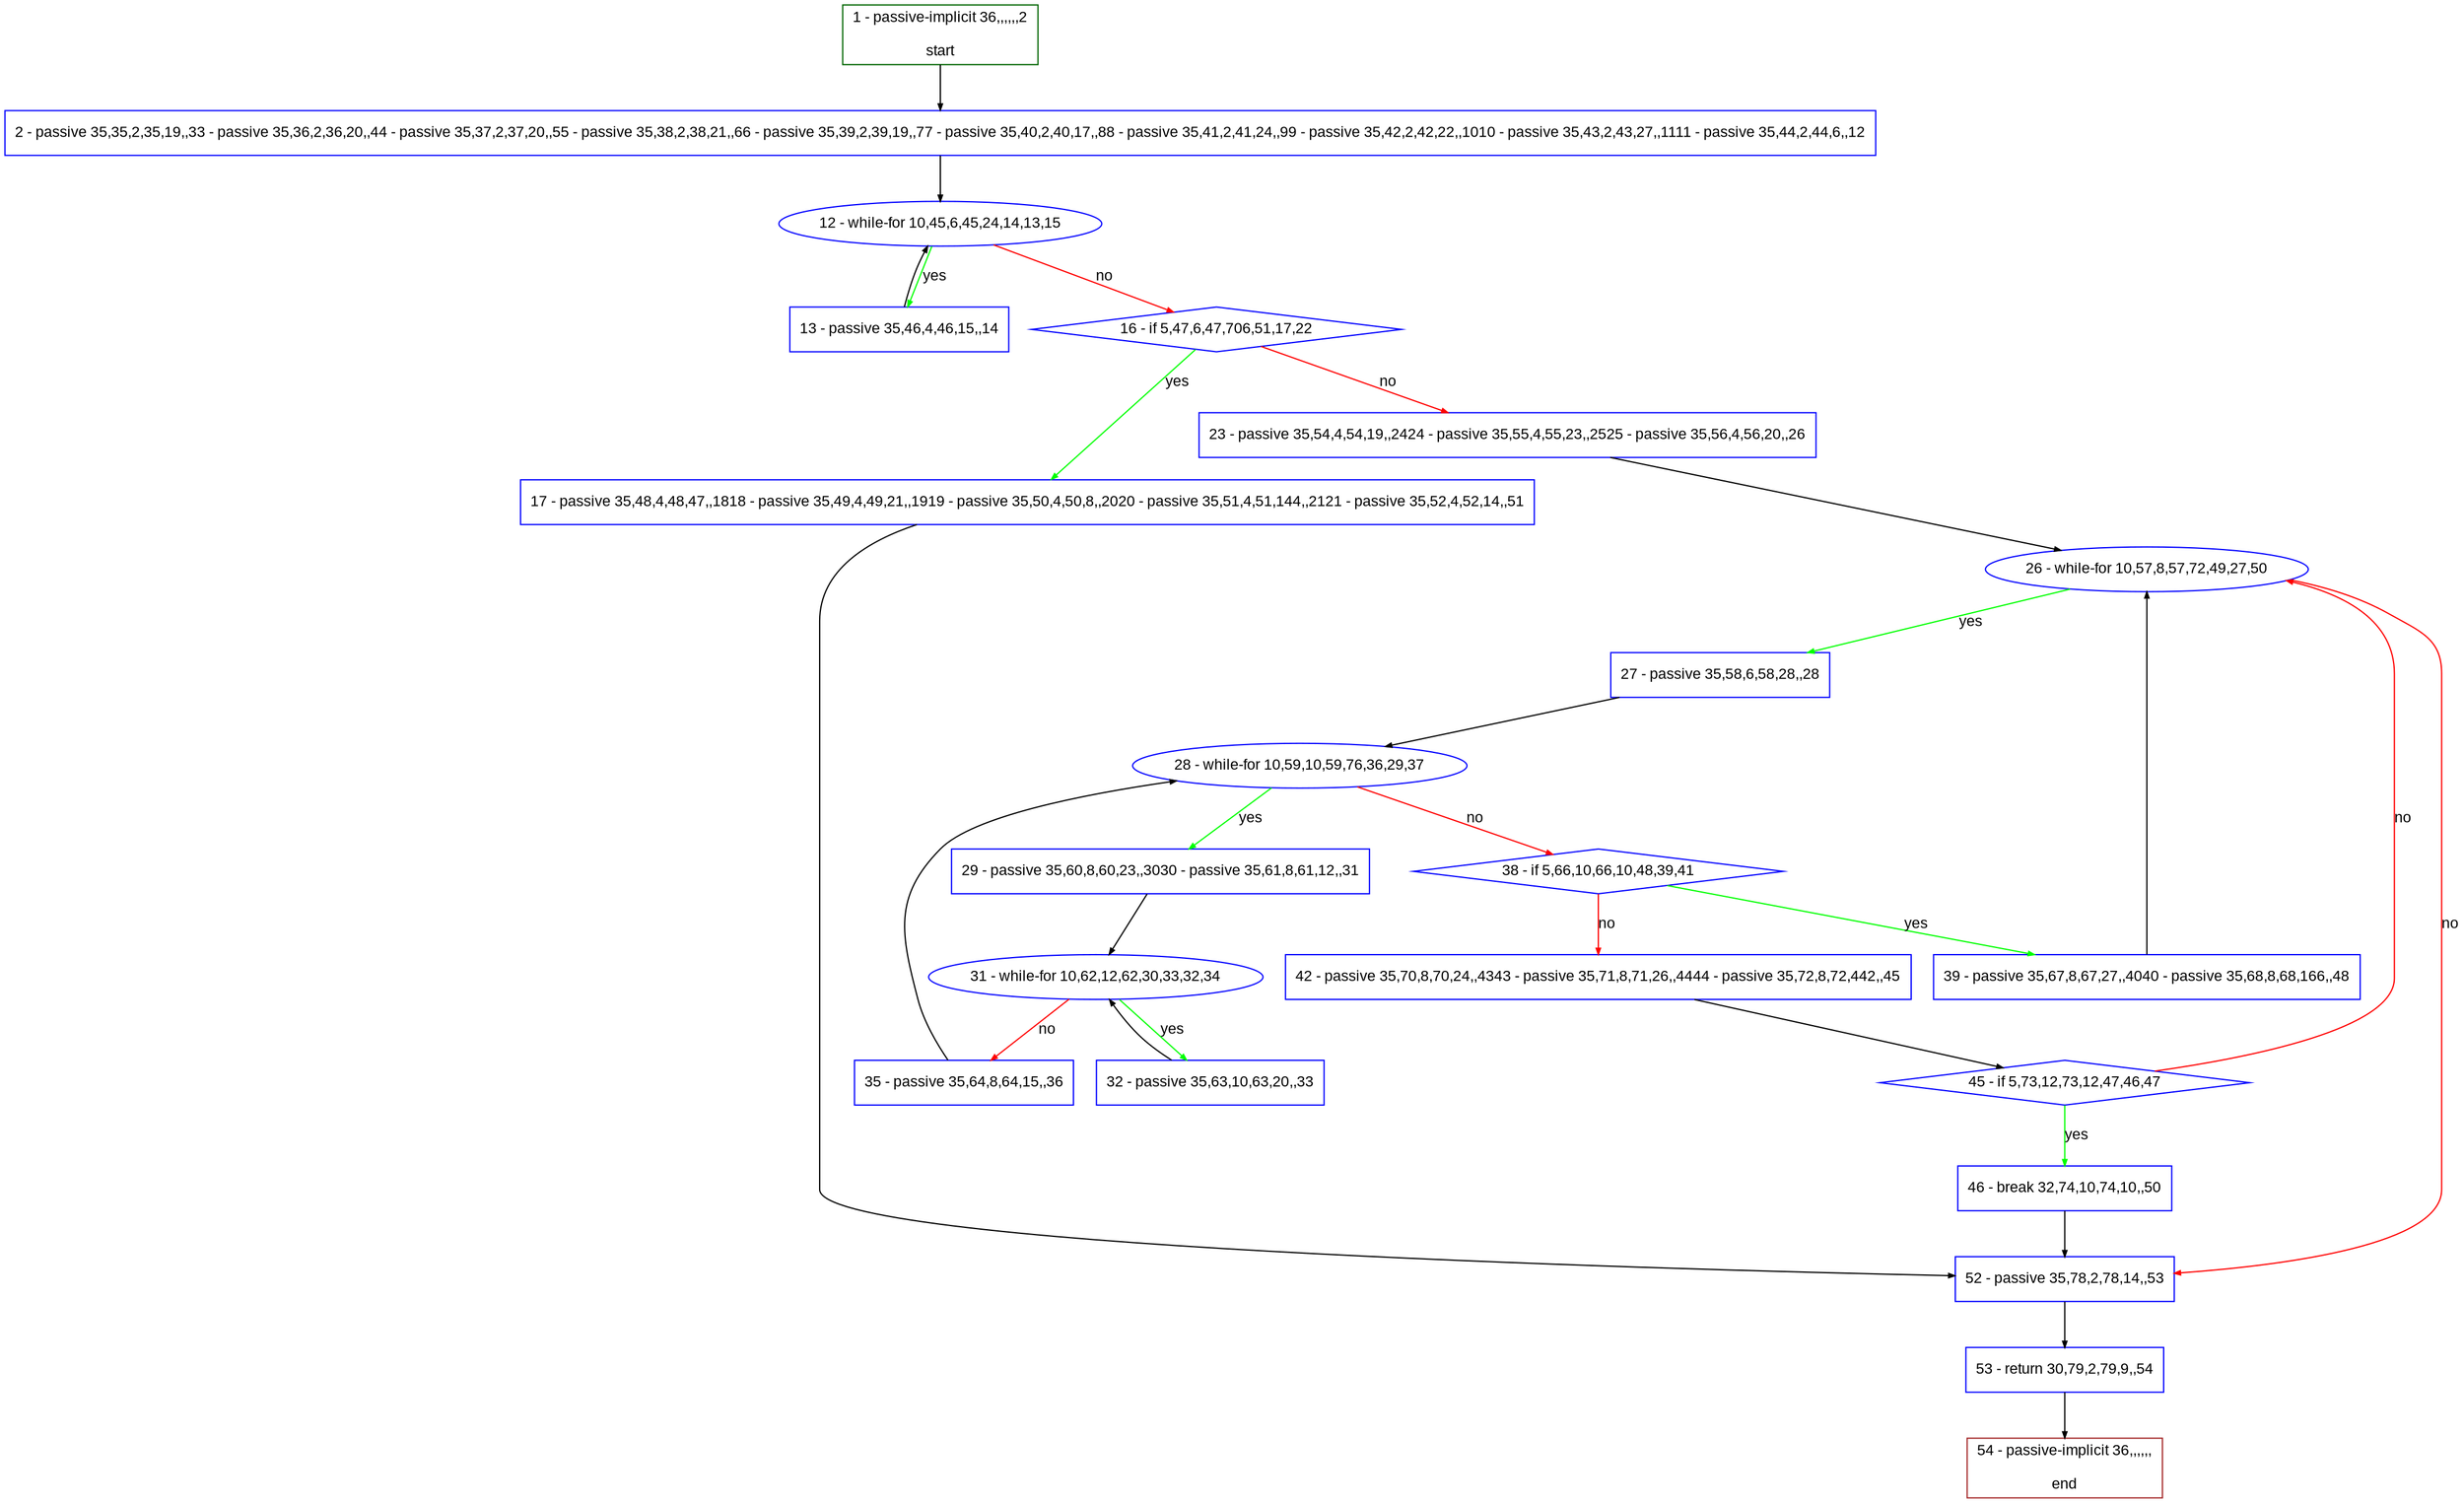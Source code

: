 digraph "" {
  graph [pack="true", label="", fontsize="12", packmode="clust", fontname="Arial", fillcolor="#FFFFCC", bgcolor="white", style="rounded,filled", compound="true"];
  node [node_initialized="no", label="", color="grey", fontsize="12", fillcolor="white", fontname="Arial", style="filled", shape="rectangle", compound="true", fixedsize="false"];
  edge [fontcolor="black", arrowhead="normal", arrowtail="none", arrowsize="0.5", ltail="", label="", color="black", fontsize="12", lhead="", fontname="Arial", dir="forward", compound="true"];
  __N1 [label="2 - passive 35,35,2,35,19,,33 - passive 35,36,2,36,20,,44 - passive 35,37,2,37,20,,55 - passive 35,38,2,38,21,,66 - passive 35,39,2,39,19,,77 - passive 35,40,2,40,17,,88 - passive 35,41,2,41,24,,99 - passive 35,42,2,42,22,,1010 - passive 35,43,2,43,27,,1111 - passive 35,44,2,44,6,,12", color="#0000ff", fillcolor="#ffffff", style="filled", shape="box"];
  __N2 [label="1 - passive-implicit 36,,,,,,2\n\nstart", color="#006400", fillcolor="#ffffff", style="filled", shape="box"];
  __N3 [label="12 - while-for 10,45,6,45,24,14,13,15", color="#0000ff", fillcolor="#ffffff", style="filled", shape="oval"];
  __N4 [label="13 - passive 35,46,4,46,15,,14", color="#0000ff", fillcolor="#ffffff", style="filled", shape="box"];
  __N5 [label="16 - if 5,47,6,47,706,51,17,22", color="#0000ff", fillcolor="#ffffff", style="filled", shape="diamond"];
  __N6 [label="17 - passive 35,48,4,48,47,,1818 - passive 35,49,4,49,21,,1919 - passive 35,50,4,50,8,,2020 - passive 35,51,4,51,144,,2121 - passive 35,52,4,52,14,,51", color="#0000ff", fillcolor="#ffffff", style="filled", shape="box"];
  __N7 [label="23 - passive 35,54,4,54,19,,2424 - passive 35,55,4,55,23,,2525 - passive 35,56,4,56,20,,26", color="#0000ff", fillcolor="#ffffff", style="filled", shape="box"];
  __N8 [label="52 - passive 35,78,2,78,14,,53", color="#0000ff", fillcolor="#ffffff", style="filled", shape="box"];
  __N9 [label="26 - while-for 10,57,8,57,72,49,27,50", color="#0000ff", fillcolor="#ffffff", style="filled", shape="oval"];
  __N10 [label="27 - passive 35,58,6,58,28,,28", color="#0000ff", fillcolor="#ffffff", style="filled", shape="box"];
  __N11 [label="28 - while-for 10,59,10,59,76,36,29,37", color="#0000ff", fillcolor="#ffffff", style="filled", shape="oval"];
  __N12 [label="29 - passive 35,60,8,60,23,,3030 - passive 35,61,8,61,12,,31", color="#0000ff", fillcolor="#ffffff", style="filled", shape="box"];
  __N13 [label="38 - if 5,66,10,66,10,48,39,41", color="#0000ff", fillcolor="#ffffff", style="filled", shape="diamond"];
  __N14 [label="31 - while-for 10,62,12,62,30,33,32,34", color="#0000ff", fillcolor="#ffffff", style="filled", shape="oval"];
  __N15 [label="32 - passive 35,63,10,63,20,,33", color="#0000ff", fillcolor="#ffffff", style="filled", shape="box"];
  __N16 [label="35 - passive 35,64,8,64,15,,36", color="#0000ff", fillcolor="#ffffff", style="filled", shape="box"];
  __N17 [label="39 - passive 35,67,8,67,27,,4040 - passive 35,68,8,68,166,,48", color="#0000ff", fillcolor="#ffffff", style="filled", shape="box"];
  __N18 [label="42 - passive 35,70,8,70,24,,4343 - passive 35,71,8,71,26,,4444 - passive 35,72,8,72,442,,45", color="#0000ff", fillcolor="#ffffff", style="filled", shape="box"];
  __N19 [label="45 - if 5,73,12,73,12,47,46,47", color="#0000ff", fillcolor="#ffffff", style="filled", shape="diamond"];
  __N20 [label="46 - break 32,74,10,74,10,,50", color="#0000ff", fillcolor="#ffffff", style="filled", shape="box"];
  __N21 [label="53 - return 30,79,2,79,9,,54", color="#0000ff", fillcolor="#ffffff", style="filled", shape="box"];
  __N22 [label="54 - passive-implicit 36,,,,,,\n\nend", color="#a52a2a", fillcolor="#ffffff", style="filled", shape="box"];
  __N2 -> __N1 [arrowhead="normal", arrowtail="none", color="#000000", label="", dir="forward"];
  __N1 -> __N3 [arrowhead="normal", arrowtail="none", color="#000000", label="", dir="forward"];
  __N3 -> __N4 [arrowhead="normal", arrowtail="none", color="#00ff00", label="yes", dir="forward"];
  __N4 -> __N3 [arrowhead="normal", arrowtail="none", color="#000000", label="", dir="forward"];
  __N3 -> __N5 [arrowhead="normal", arrowtail="none", color="#ff0000", label="no", dir="forward"];
  __N5 -> __N6 [arrowhead="normal", arrowtail="none", color="#00ff00", label="yes", dir="forward"];
  __N5 -> __N7 [arrowhead="normal", arrowtail="none", color="#ff0000", label="no", dir="forward"];
  __N6 -> __N8 [arrowhead="normal", arrowtail="none", color="#000000", label="", dir="forward"];
  __N7 -> __N9 [arrowhead="normal", arrowtail="none", color="#000000", label="", dir="forward"];
  __N9 -> __N10 [arrowhead="normal", arrowtail="none", color="#00ff00", label="yes", dir="forward"];
  __N9 -> __N8 [arrowhead="normal", arrowtail="none", color="#ff0000", label="no", dir="forward"];
  __N10 -> __N11 [arrowhead="normal", arrowtail="none", color="#000000", label="", dir="forward"];
  __N11 -> __N12 [arrowhead="normal", arrowtail="none", color="#00ff00", label="yes", dir="forward"];
  __N11 -> __N13 [arrowhead="normal", arrowtail="none", color="#ff0000", label="no", dir="forward"];
  __N12 -> __N14 [arrowhead="normal", arrowtail="none", color="#000000", label="", dir="forward"];
  __N14 -> __N15 [arrowhead="normal", arrowtail="none", color="#00ff00", label="yes", dir="forward"];
  __N15 -> __N14 [arrowhead="normal", arrowtail="none", color="#000000", label="", dir="forward"];
  __N14 -> __N16 [arrowhead="normal", arrowtail="none", color="#ff0000", label="no", dir="forward"];
  __N16 -> __N11 [arrowhead="normal", arrowtail="none", color="#000000", label="", dir="forward"];
  __N13 -> __N17 [arrowhead="normal", arrowtail="none", color="#00ff00", label="yes", dir="forward"];
  __N13 -> __N18 [arrowhead="normal", arrowtail="none", color="#ff0000", label="no", dir="forward"];
  __N17 -> __N9 [arrowhead="normal", arrowtail="none", color="#000000", label="", dir="forward"];
  __N18 -> __N19 [arrowhead="normal", arrowtail="none", color="#000000", label="", dir="forward"];
  __N19 -> __N9 [arrowhead="normal", arrowtail="none", color="#ff0000", label="no", dir="forward"];
  __N19 -> __N20 [arrowhead="normal", arrowtail="none", color="#00ff00", label="yes", dir="forward"];
  __N20 -> __N8 [arrowhead="normal", arrowtail="none", color="#000000", label="", dir="forward"];
  __N8 -> __N21 [arrowhead="normal", arrowtail="none", color="#000000", label="", dir="forward"];
  __N21 -> __N22 [arrowhead="normal", arrowtail="none", color="#000000", label="", dir="forward"];
}

